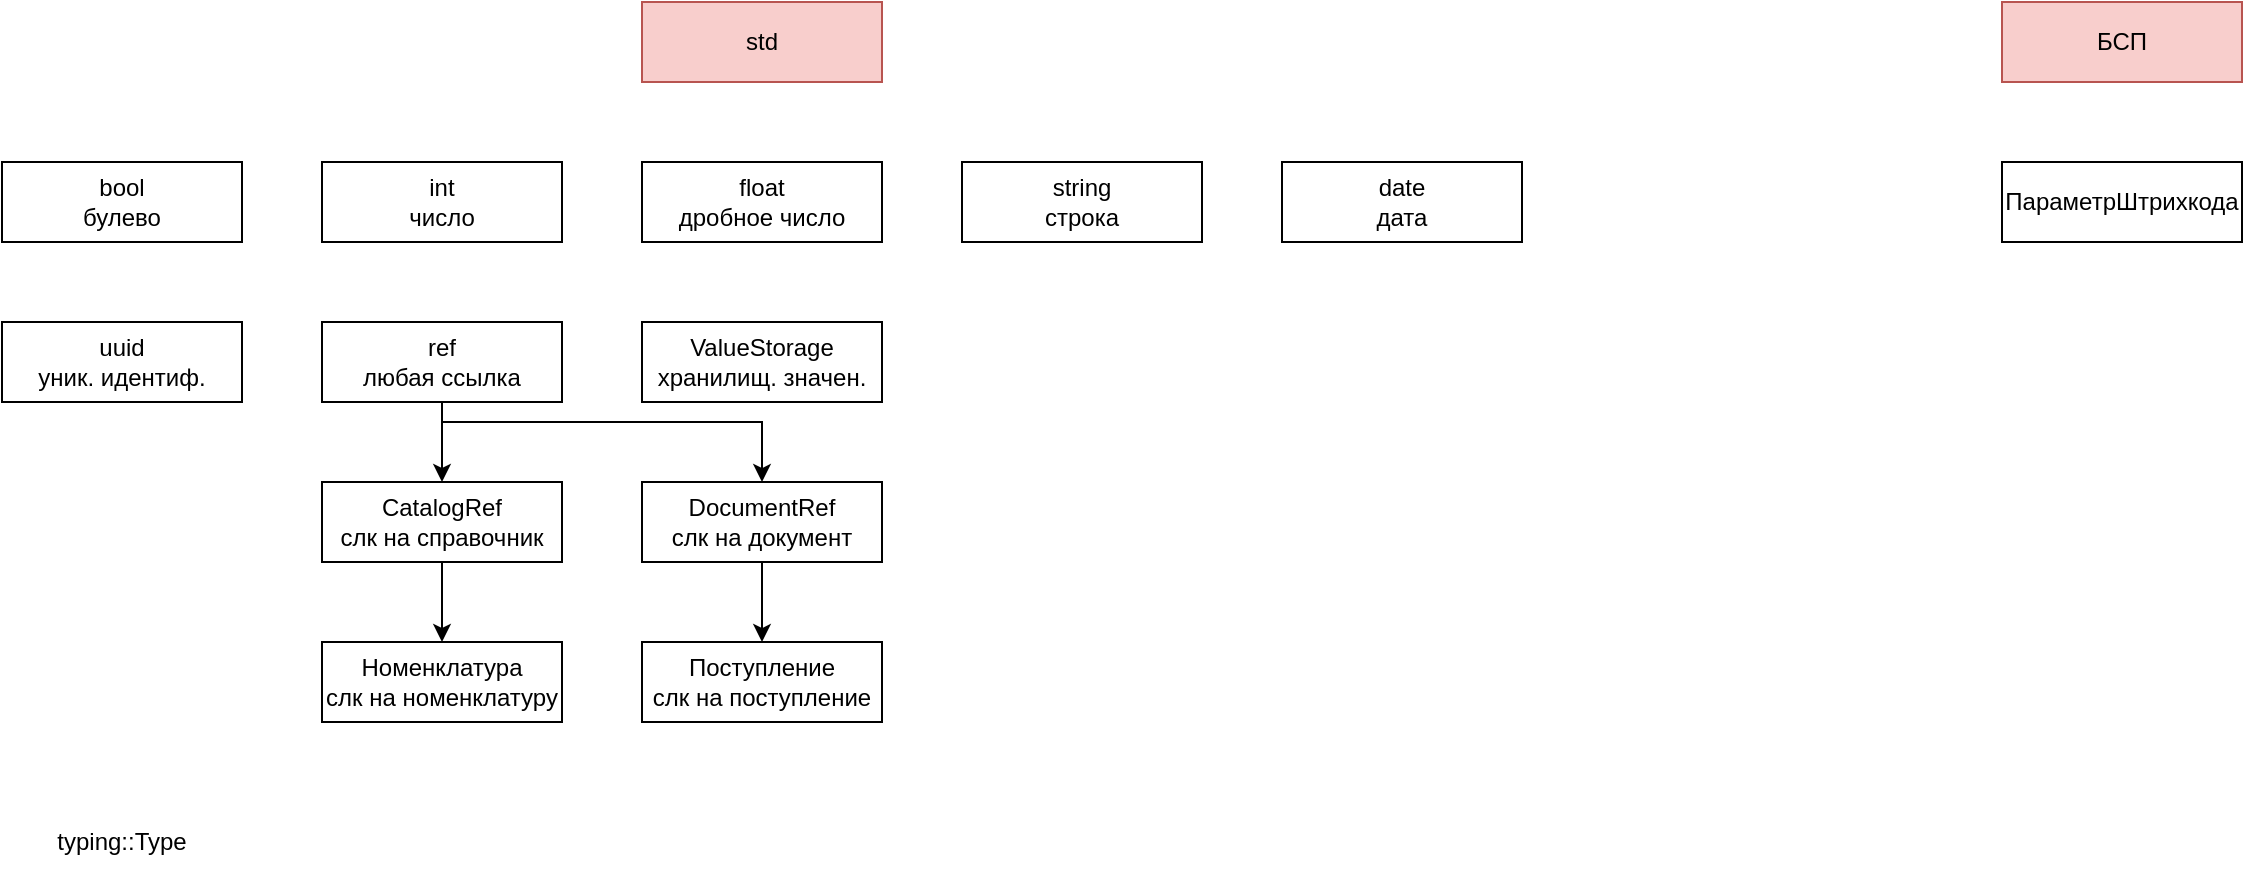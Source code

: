 <mxfile version="24.7.8">
  <diagram name="Страница — 1" id="fOMC7xHu2SzvGz_D-_M9">
    <mxGraphModel dx="826" dy="491" grid="1" gridSize="10" guides="1" tooltips="1" connect="1" arrows="1" fold="1" page="1" pageScale="1" pageWidth="827" pageHeight="1169" math="0" shadow="0">
      <root>
        <mxCell id="0" />
        <mxCell id="1" parent="0" />
        <mxCell id="HP7L-dZWSXHkJmkqdX_X-1" value="std" style="rounded=0;whiteSpace=wrap;html=1;fillColor=#f8cecc;strokeColor=#b85450;" parent="1" vertex="1">
          <mxGeometry x="400" y="240" width="120" height="40" as="geometry" />
        </mxCell>
        <mxCell id="HP7L-dZWSXHkJmkqdX_X-4" value="int&lt;div&gt;число&lt;/div&gt;" style="rounded=0;whiteSpace=wrap;html=1;" parent="1" vertex="1">
          <mxGeometry x="240" y="320" width="120" height="40" as="geometry" />
        </mxCell>
        <mxCell id="HP7L-dZWSXHkJmkqdX_X-6" value="float&lt;div&gt;дробное число&lt;/div&gt;" style="rounded=0;whiteSpace=wrap;html=1;" parent="1" vertex="1">
          <mxGeometry x="400" y="320" width="120" height="40" as="geometry" />
        </mxCell>
        <mxCell id="HP7L-dZWSXHkJmkqdX_X-7" value="string&lt;div&gt;строка&lt;/div&gt;" style="rounded=0;whiteSpace=wrap;html=1;" parent="1" vertex="1">
          <mxGeometry x="560" y="320" width="120" height="40" as="geometry" />
        </mxCell>
        <mxCell id="HP7L-dZWSXHkJmkqdX_X-13" style="edgeStyle=orthogonalEdgeStyle;rounded=0;orthogonalLoop=1;jettySize=auto;html=1;" parent="1" source="HP7L-dZWSXHkJmkqdX_X-8" target="HP7L-dZWSXHkJmkqdX_X-9" edge="1">
          <mxGeometry relative="1" as="geometry" />
        </mxCell>
        <mxCell id="r6Dz6Naj0mB5d5bvlvq2-5" style="edgeStyle=orthogonalEdgeStyle;rounded=0;orthogonalLoop=1;jettySize=auto;html=1;" edge="1" parent="1" source="HP7L-dZWSXHkJmkqdX_X-8" target="r6Dz6Naj0mB5d5bvlvq2-4">
          <mxGeometry relative="1" as="geometry">
            <Array as="points">
              <mxPoint x="300" y="450" />
              <mxPoint x="460" y="450" />
            </Array>
          </mxGeometry>
        </mxCell>
        <mxCell id="HP7L-dZWSXHkJmkqdX_X-8" value="ref&lt;div&gt;любая ссылка&lt;/div&gt;" style="rounded=0;whiteSpace=wrap;html=1;" parent="1" vertex="1">
          <mxGeometry x="240" y="400" width="120" height="40" as="geometry" />
        </mxCell>
        <mxCell id="HP7L-dZWSXHkJmkqdX_X-15" value="" style="edgeStyle=orthogonalEdgeStyle;rounded=0;orthogonalLoop=1;jettySize=auto;html=1;" parent="1" source="HP7L-dZWSXHkJmkqdX_X-9" target="HP7L-dZWSXHkJmkqdX_X-14" edge="1">
          <mxGeometry relative="1" as="geometry" />
        </mxCell>
        <mxCell id="HP7L-dZWSXHkJmkqdX_X-9" value="&lt;div&gt;CatalogRef&lt;/div&gt;&lt;div&gt;слк на справочник&lt;/div&gt;" style="rounded=0;whiteSpace=wrap;html=1;" parent="1" vertex="1">
          <mxGeometry x="240" y="480" width="120" height="40" as="geometry" />
        </mxCell>
        <mxCell id="HP7L-dZWSXHkJmkqdX_X-10" value="&lt;div&gt;date&lt;/div&gt;&lt;div&gt;дата&lt;/div&gt;" style="rounded=0;whiteSpace=wrap;html=1;" parent="1" vertex="1">
          <mxGeometry x="720" y="320" width="120" height="40" as="geometry" />
        </mxCell>
        <mxCell id="HP7L-dZWSXHkJmkqdX_X-11" value="&lt;div&gt;bool&lt;/div&gt;&lt;div&gt;булево&lt;/div&gt;" style="rounded=0;whiteSpace=wrap;html=1;" parent="1" vertex="1">
          <mxGeometry x="80" y="320" width="120" height="40" as="geometry" />
        </mxCell>
        <mxCell id="HP7L-dZWSXHkJmkqdX_X-12" value="uuid&lt;div&gt;уник. идентиф.&lt;/div&gt;" style="rounded=0;whiteSpace=wrap;html=1;" parent="1" vertex="1">
          <mxGeometry x="80" y="400" width="120" height="40" as="geometry" />
        </mxCell>
        <mxCell id="HP7L-dZWSXHkJmkqdX_X-14" value="Номенклатура&lt;div&gt;слк на номенклатуру&lt;/div&gt;" style="rounded=0;whiteSpace=wrap;html=1;" parent="1" vertex="1">
          <mxGeometry x="240" y="560" width="120" height="40" as="geometry" />
        </mxCell>
        <mxCell id="r6Dz6Naj0mB5d5bvlvq2-1" value="ValueStorage&lt;div&gt;хранилищ. значен.&lt;/div&gt;" style="rounded=0;whiteSpace=wrap;html=1;" vertex="1" parent="1">
          <mxGeometry x="400" y="400" width="120" height="40" as="geometry" />
        </mxCell>
        <mxCell id="r6Dz6Naj0mB5d5bvlvq2-2" value="БСП" style="rounded=0;whiteSpace=wrap;html=1;fillColor=#f8cecc;strokeColor=#b85450;" vertex="1" parent="1">
          <mxGeometry x="1080" y="240" width="120" height="40" as="geometry" />
        </mxCell>
        <mxCell id="r6Dz6Naj0mB5d5bvlvq2-3" value="&lt;div&gt;ПараметрШтрихкода&lt;/div&gt;" style="rounded=0;whiteSpace=wrap;html=1;" vertex="1" parent="1">
          <mxGeometry x="1080" y="320" width="120" height="40" as="geometry" />
        </mxCell>
        <mxCell id="r6Dz6Naj0mB5d5bvlvq2-7" value="" style="edgeStyle=orthogonalEdgeStyle;rounded=0;orthogonalLoop=1;jettySize=auto;html=1;" edge="1" parent="1" source="r6Dz6Naj0mB5d5bvlvq2-4" target="r6Dz6Naj0mB5d5bvlvq2-6">
          <mxGeometry relative="1" as="geometry" />
        </mxCell>
        <mxCell id="r6Dz6Naj0mB5d5bvlvq2-4" value="&lt;div&gt;DocumentRef&lt;/div&gt;&lt;div&gt;слк на документ&lt;/div&gt;" style="rounded=0;whiteSpace=wrap;html=1;" vertex="1" parent="1">
          <mxGeometry x="400" y="480" width="120" height="40" as="geometry" />
        </mxCell>
        <mxCell id="r6Dz6Naj0mB5d5bvlvq2-6" value="Поступление&lt;div&gt;слк на поступление&lt;/div&gt;" style="rounded=0;whiteSpace=wrap;html=1;" vertex="1" parent="1">
          <mxGeometry x="400" y="560" width="120" height="40" as="geometry" />
        </mxCell>
        <mxCell id="r6Dz6Naj0mB5d5bvlvq2-8" value="typing::Type" style="text;html=1;align=center;verticalAlign=middle;whiteSpace=wrap;rounded=0;" vertex="1" parent="1">
          <mxGeometry x="80" y="640" width="120" height="40" as="geometry" />
        </mxCell>
      </root>
    </mxGraphModel>
  </diagram>
</mxfile>

